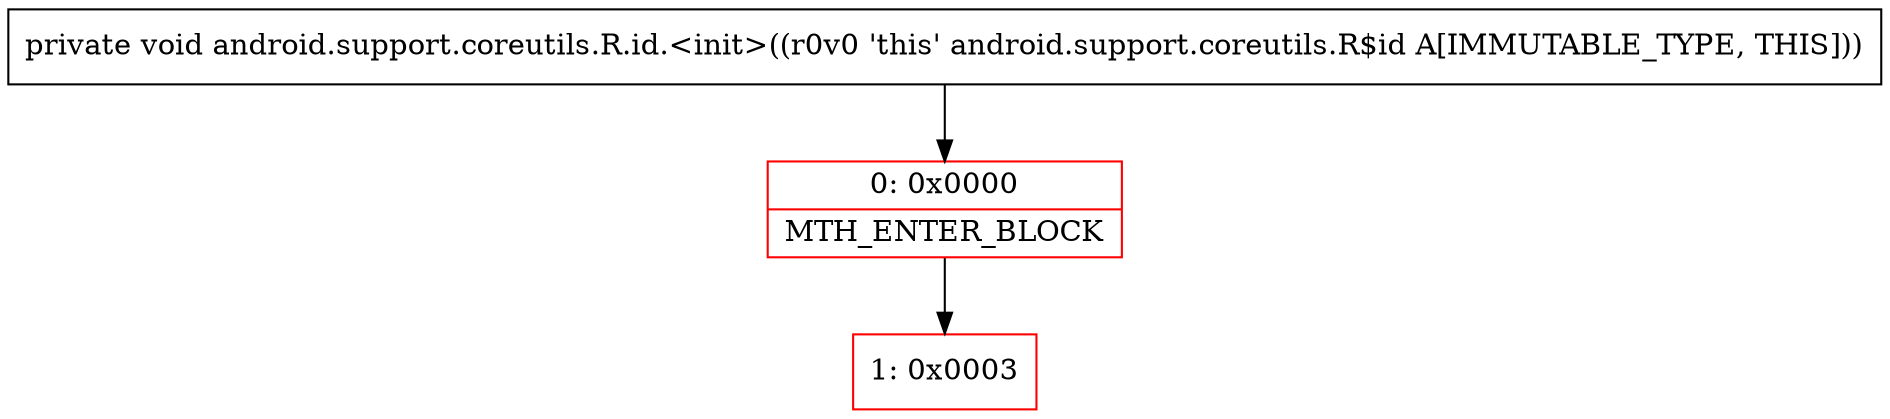 digraph "CFG forandroid.support.coreutils.R.id.\<init\>()V" {
subgraph cluster_Region_1657056818 {
label = "R(0)";
node [shape=record,color=blue];
}
Node_0 [shape=record,color=red,label="{0\:\ 0x0000|MTH_ENTER_BLOCK\l}"];
Node_1 [shape=record,color=red,label="{1\:\ 0x0003}"];
MethodNode[shape=record,label="{private void android.support.coreutils.R.id.\<init\>((r0v0 'this' android.support.coreutils.R$id A[IMMUTABLE_TYPE, THIS])) }"];
MethodNode -> Node_0;
Node_0 -> Node_1;
}

